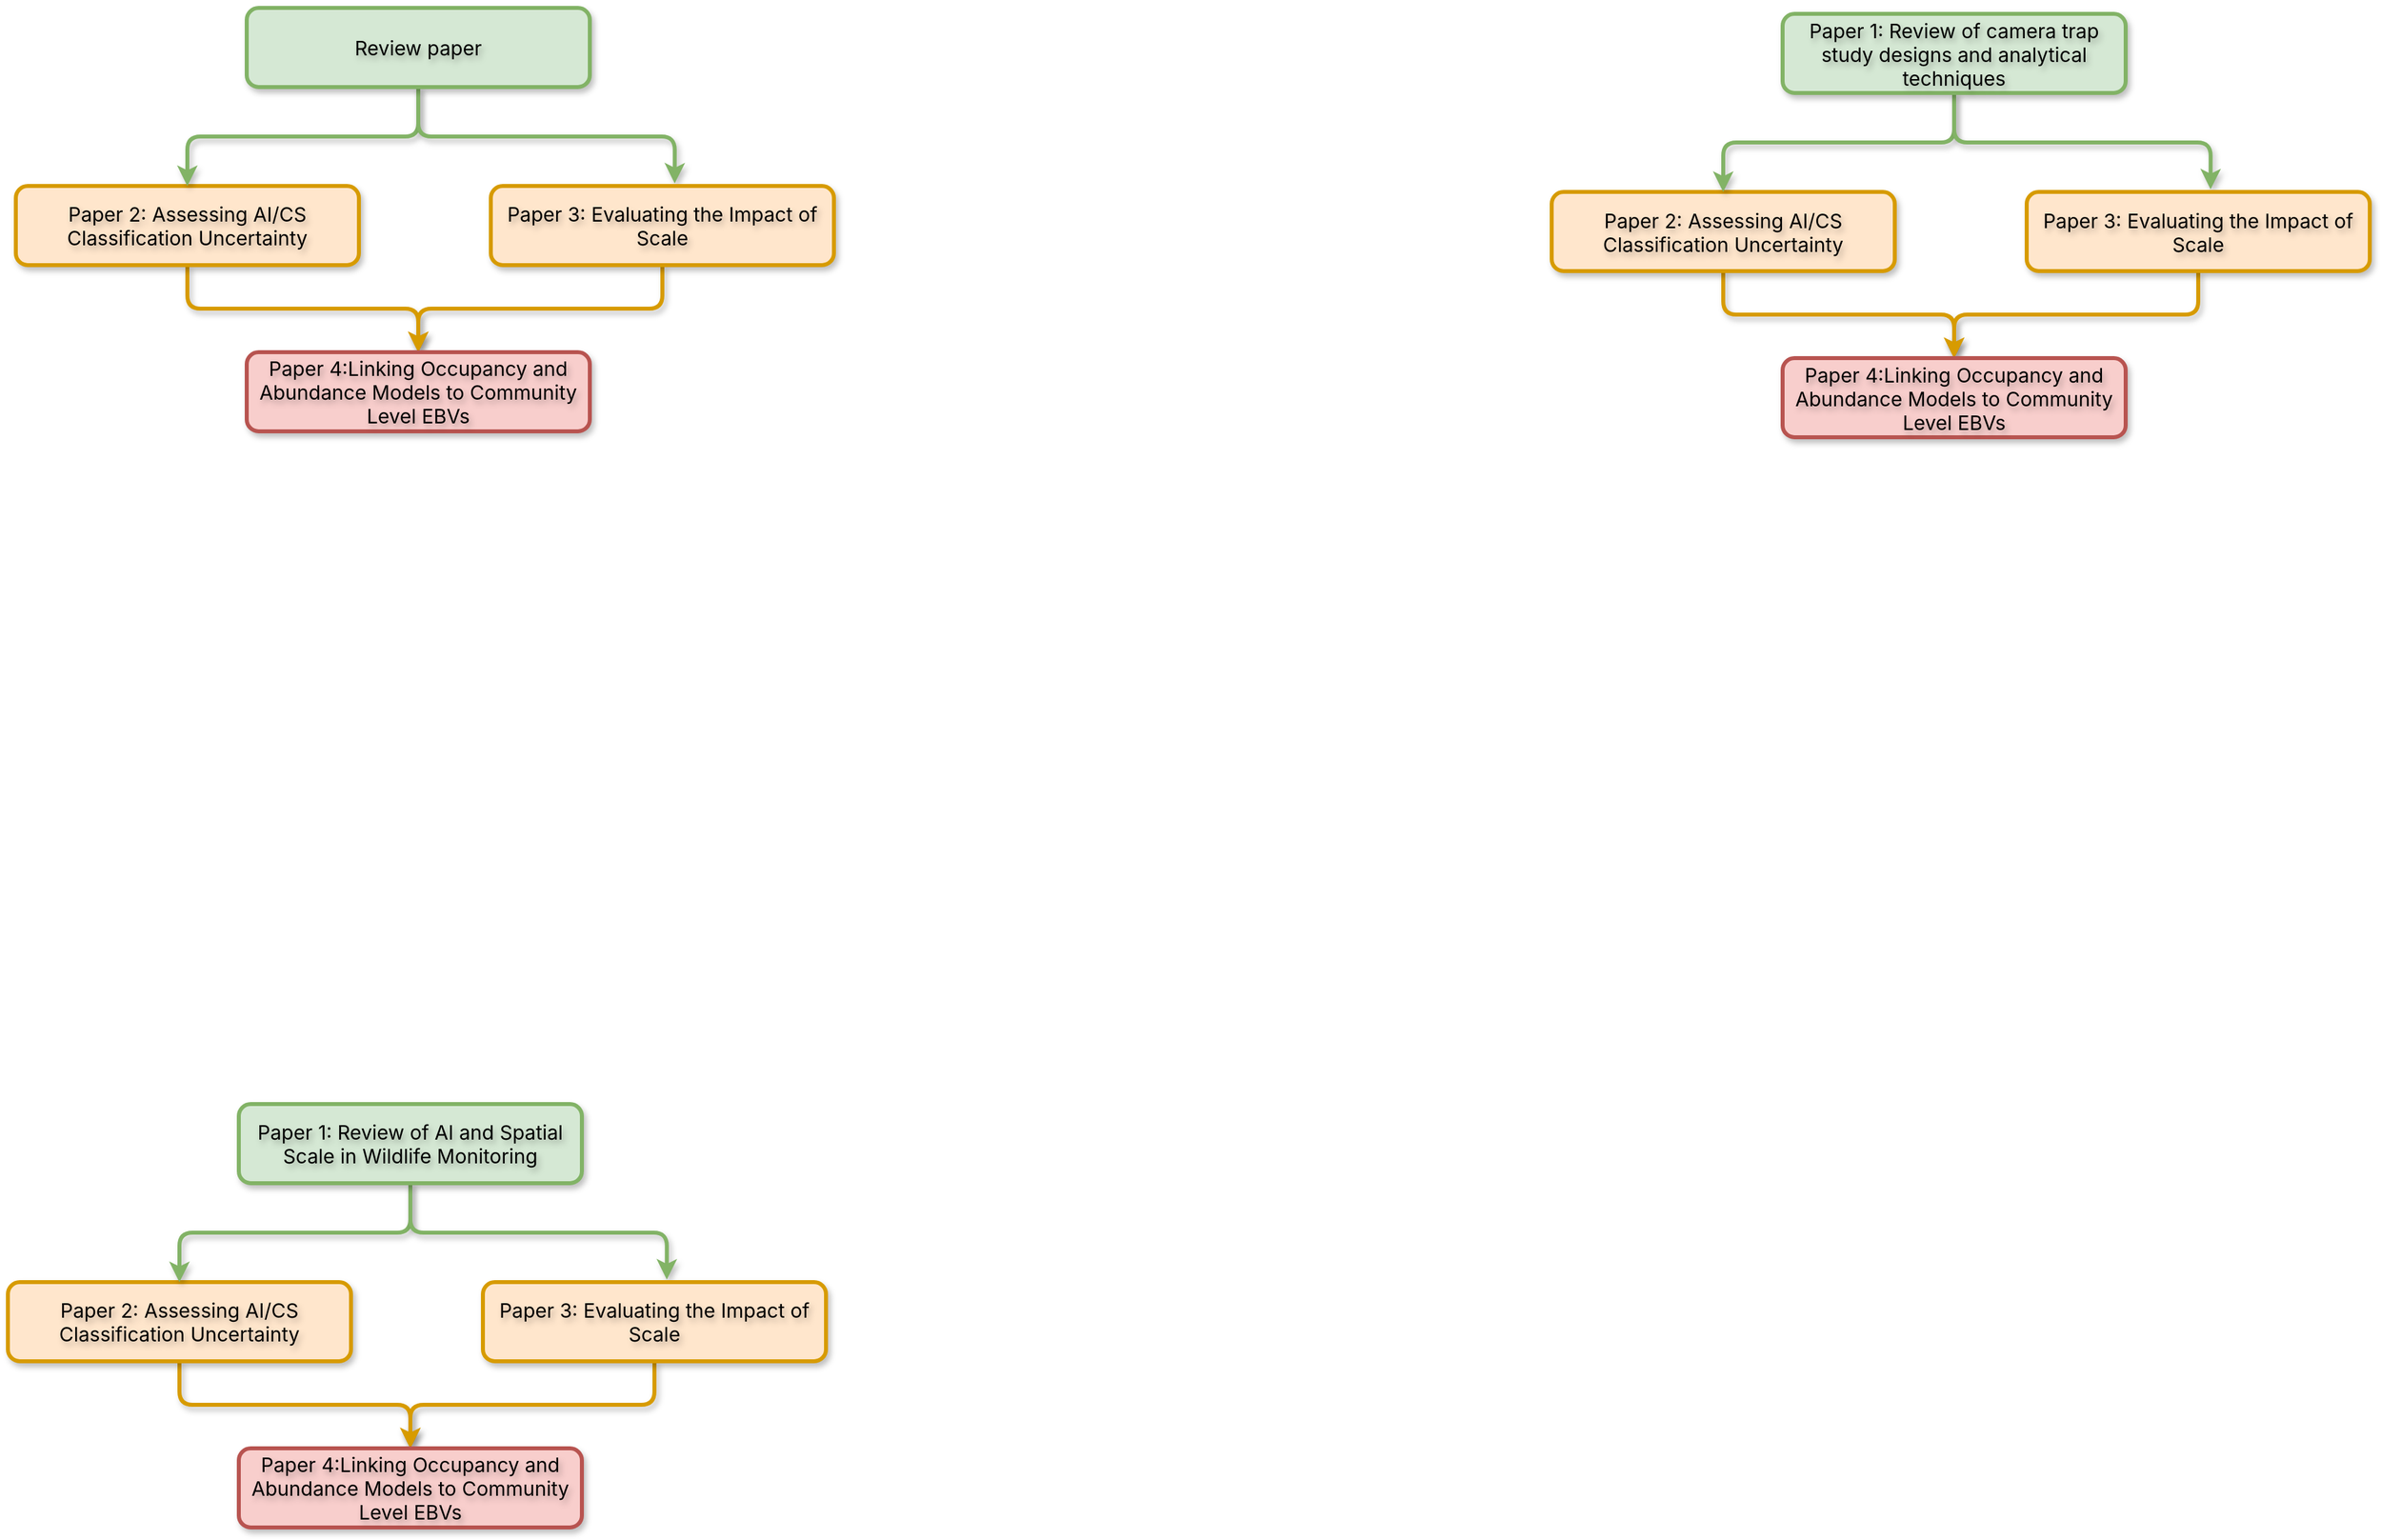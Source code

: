 <mxfile version="24.7.16">
  <diagram name="Page-1" id="8f1ePIv2XLa2bFDYpTJ7">
    <mxGraphModel dx="2813" dy="1052" grid="1" gridSize="10" guides="1" tooltips="1" connect="1" arrows="1" fold="1" page="1" pageScale="1" pageWidth="1169" pageHeight="827" background="none" math="0" shadow="0">
      <root>
        <object label="" id="0">
          <mxCell />
        </object>
        <mxCell id="1" parent="0" />
        <mxCell id="uygCMqcxwyH65SjiUU3_-21" value="" style="edgeStyle=orthogonalEdgeStyle;shape=connector;rounded=1;orthogonalLoop=1;jettySize=auto;html=1;shadow=1;glass=0;strokeColor=#d79b00;strokeWidth=3;align=center;verticalAlign=middle;spacingTop=0;spacing=2;fontFamily=Inter;fontSource=https%3A%2F%2Ffonts.googleapis.com%2Fcss%3Ffamily%3DInter;fontSize=15;fontColor=default;labelBackgroundColor=default;endArrow=classic;fillColor=#ffe6cc;labelBorderColor=none;textShadow=1;" edge="1" parent="1" source="uygCMqcxwyH65SjiUU3_-6" target="uygCMqcxwyH65SjiUU3_-15">
          <mxGeometry relative="1" as="geometry" />
        </mxCell>
        <mxCell id="uygCMqcxwyH65SjiUU3_-6" value="Paper 2: Assessing AI/CS Classification Uncertainty " style="rounded=1;whiteSpace=wrap;html=1;shadow=1;glass=0;strokeColor=#d79b00;strokeWidth=3;align=center;verticalAlign=middle;spacingTop=0;spacing=2;fontFamily=Inter;fontSource=https%3A%2F%2Ffonts.googleapis.com%2Fcss%3Ffamily%3DInter;fontSize=15;fillColor=#ffe6cc;labelBorderColor=none;textShadow=1;" vertex="1" parent="1">
          <mxGeometry x="280" y="384" width="260" height="60" as="geometry" />
        </mxCell>
        <mxCell id="uygCMqcxwyH65SjiUU3_-19" value="" style="edgeStyle=orthogonalEdgeStyle;shape=connector;rounded=1;orthogonalLoop=1;jettySize=auto;html=1;shadow=1;glass=0;strokeColor=#82B366;strokeWidth=3;align=center;verticalAlign=middle;spacingTop=0;spacing=2;fontFamily=Inter;fontSource=https%3A%2F%2Ffonts.googleapis.com%2Fcss%3Ffamily%3DInter;fontSize=15;fontColor=default;labelBackgroundColor=default;endArrow=classic;fillColor=#dae8fc;labelBorderColor=none;textShadow=1;" edge="1" parent="1" source="uygCMqcxwyH65SjiUU3_-9" target="uygCMqcxwyH65SjiUU3_-6">
          <mxGeometry relative="1" as="geometry" />
        </mxCell>
        <mxCell id="uygCMqcxwyH65SjiUU3_-20" value="" style="edgeStyle=orthogonalEdgeStyle;shape=connector;rounded=1;orthogonalLoop=1;jettySize=auto;html=1;shadow=1;glass=0;strokeColor=#82B366;strokeWidth=3;align=center;verticalAlign=middle;spacingTop=0;spacing=2;fontFamily=Inter;fontSource=https%3A%2F%2Ffonts.googleapis.com%2Fcss%3Ffamily%3DInter;fontSize=15;fontColor=default;labelBackgroundColor=default;endArrow=classic;fillColor=#dae8fc;entryX=0.536;entryY=-0.033;entryDx=0;entryDy=0;entryPerimeter=0;labelBorderColor=none;textShadow=1;" edge="1" parent="1" source="uygCMqcxwyH65SjiUU3_-9" target="uygCMqcxwyH65SjiUU3_-14">
          <mxGeometry relative="1" as="geometry" />
        </mxCell>
        <mxCell id="uygCMqcxwyH65SjiUU3_-9" value="Review paper" style="rounded=1;whiteSpace=wrap;html=1;shadow=1;glass=0;strokeColor=#82b366;strokeWidth=3;align=center;verticalAlign=middle;spacingTop=0;spacing=2;fontFamily=Inter;fontSource=https%3A%2F%2Ffonts.googleapis.com%2Fcss%3Ffamily%3DInter;fontSize=15;fillColor=#d5e8d4;labelBorderColor=none;textShadow=1;" vertex="1" parent="1">
          <mxGeometry x="455" y="249" width="260" height="60" as="geometry" />
        </mxCell>
        <mxCell id="uygCMqcxwyH65SjiUU3_-22" value="" style="edgeStyle=orthogonalEdgeStyle;shape=connector;rounded=1;orthogonalLoop=1;jettySize=auto;html=1;shadow=1;glass=0;strokeColor=#d79b00;strokeWidth=3;align=center;verticalAlign=middle;spacingTop=0;spacing=2;fontFamily=Inter;fontSource=https%3A%2F%2Ffonts.googleapis.com%2Fcss%3Ffamily%3DInter;fontSize=15;fontColor=default;labelBackgroundColor=default;endArrow=classic;fillColor=#ffe6cc;labelBorderColor=none;textShadow=1;" edge="1" parent="1" source="uygCMqcxwyH65SjiUU3_-14" target="uygCMqcxwyH65SjiUU3_-15">
          <mxGeometry relative="1" as="geometry" />
        </mxCell>
        <mxCell id="uygCMqcxwyH65SjiUU3_-14" value="Paper 3: Evaluating the Impact of Scale" style="rounded=1;whiteSpace=wrap;html=1;shadow=1;glass=0;strokeColor=#d79b00;strokeWidth=3;align=center;verticalAlign=middle;spacingTop=0;spacing=2;fontFamily=Inter;fontSource=https%3A%2F%2Ffonts.googleapis.com%2Fcss%3Ffamily%3DInter;fontSize=15;fillColor=#ffe6cc;labelBorderColor=none;textShadow=1;" vertex="1" parent="1">
          <mxGeometry x="640" y="384" width="260" height="60" as="geometry" />
        </mxCell>
        <mxCell id="uygCMqcxwyH65SjiUU3_-15" value="Paper 4:Linking Occupancy and Abundance Models to Community Level EBVs " style="rounded=1;whiteSpace=wrap;html=1;shadow=1;glass=0;strokeColor=#b85450;strokeWidth=3;align=center;verticalAlign=middle;spacingTop=0;spacing=2;fontFamily=Inter;fontSource=https%3A%2F%2Ffonts.googleapis.com%2Fcss%3Ffamily%3DInter;fontSize=15;fillColor=#f8cecc;labelBorderColor=none;textShadow=1;" vertex="1" parent="1">
          <mxGeometry x="455" y="510" width="260" height="60" as="geometry" />
        </mxCell>
        <mxCell id="uygCMqcxwyH65SjiUU3_-25" value="" style="edgeStyle=orthogonalEdgeStyle;shape=connector;rounded=1;orthogonalLoop=1;jettySize=auto;html=1;shadow=1;glass=0;strokeColor=#d79b00;strokeWidth=3;align=center;verticalAlign=middle;spacingTop=0;spacing=2;fontFamily=Inter;fontSource=https%3A%2F%2Ffonts.googleapis.com%2Fcss%3Ffamily%3DInter;fontSize=15;fontColor=default;labelBackgroundColor=default;endArrow=classic;fillColor=#ffe6cc;labelBorderColor=none;textShadow=1;" edge="1" source="uygCMqcxwyH65SjiUU3_-26" target="uygCMqcxwyH65SjiUU3_-32" parent="1">
          <mxGeometry relative="1" as="geometry" />
        </mxCell>
        <mxCell id="uygCMqcxwyH65SjiUU3_-26" value="Paper 2: Assessing AI/CS Classification Uncertainty " style="rounded=1;whiteSpace=wrap;html=1;shadow=1;glass=0;strokeColor=#d79b00;strokeWidth=3;align=center;verticalAlign=middle;spacingTop=0;spacing=2;fontFamily=Inter;fontSource=https%3A%2F%2Ffonts.googleapis.com%2Fcss%3Ffamily%3DInter;fontSize=15;fillColor=#ffe6cc;labelBorderColor=none;textShadow=1;" vertex="1" parent="1">
          <mxGeometry x="1444" y="388.5" width="260" height="60" as="geometry" />
        </mxCell>
        <mxCell id="uygCMqcxwyH65SjiUU3_-27" value="" style="edgeStyle=orthogonalEdgeStyle;shape=connector;rounded=1;orthogonalLoop=1;jettySize=auto;html=1;shadow=1;glass=0;strokeColor=#82B366;strokeWidth=3;align=center;verticalAlign=middle;spacingTop=0;spacing=2;fontFamily=Inter;fontSource=https%3A%2F%2Ffonts.googleapis.com%2Fcss%3Ffamily%3DInter;fontSize=15;fontColor=default;labelBackgroundColor=default;endArrow=classic;fillColor=#dae8fc;labelBorderColor=none;textShadow=1;" edge="1" source="uygCMqcxwyH65SjiUU3_-29" target="uygCMqcxwyH65SjiUU3_-26" parent="1">
          <mxGeometry relative="1" as="geometry" />
        </mxCell>
        <mxCell id="uygCMqcxwyH65SjiUU3_-28" value="" style="edgeStyle=orthogonalEdgeStyle;shape=connector;rounded=1;orthogonalLoop=1;jettySize=auto;html=1;shadow=1;glass=0;strokeColor=#82B366;strokeWidth=3;align=center;verticalAlign=middle;spacingTop=0;spacing=2;fontFamily=Inter;fontSource=https%3A%2F%2Ffonts.googleapis.com%2Fcss%3Ffamily%3DInter;fontSize=15;fontColor=default;labelBackgroundColor=default;endArrow=classic;fillColor=#dae8fc;entryX=0.536;entryY=-0.033;entryDx=0;entryDy=0;entryPerimeter=0;labelBorderColor=none;textShadow=1;" edge="1" source="uygCMqcxwyH65SjiUU3_-29" target="uygCMqcxwyH65SjiUU3_-31" parent="1">
          <mxGeometry relative="1" as="geometry" />
        </mxCell>
        <mxCell id="uygCMqcxwyH65SjiUU3_-29" value="Paper 1: Review of camera trap study designs and analytical techniques " style="rounded=1;whiteSpace=wrap;html=1;shadow=1;glass=0;strokeColor=#82b366;strokeWidth=3;align=center;verticalAlign=middle;spacingTop=0;spacing=2;fontFamily=Inter;fontSource=https%3A%2F%2Ffonts.googleapis.com%2Fcss%3Ffamily%3DInter;fontSize=15;fillColor=#d5e8d4;labelBorderColor=none;textShadow=1;" vertex="1" parent="1">
          <mxGeometry x="1619" y="253.5" width="260" height="60" as="geometry" />
        </mxCell>
        <mxCell id="uygCMqcxwyH65SjiUU3_-30" value="" style="edgeStyle=orthogonalEdgeStyle;shape=connector;rounded=1;orthogonalLoop=1;jettySize=auto;html=1;shadow=1;glass=0;strokeColor=#d79b00;strokeWidth=3;align=center;verticalAlign=middle;spacingTop=0;spacing=2;fontFamily=Inter;fontSource=https%3A%2F%2Ffonts.googleapis.com%2Fcss%3Ffamily%3DInter;fontSize=15;fontColor=default;labelBackgroundColor=default;endArrow=classic;fillColor=#ffe6cc;labelBorderColor=none;textShadow=1;" edge="1" source="uygCMqcxwyH65SjiUU3_-31" target="uygCMqcxwyH65SjiUU3_-32" parent="1">
          <mxGeometry relative="1" as="geometry" />
        </mxCell>
        <mxCell id="uygCMqcxwyH65SjiUU3_-31" value="Paper 3: Evaluating the Impact of Scale" style="rounded=1;whiteSpace=wrap;html=1;shadow=1;glass=0;strokeColor=#d79b00;strokeWidth=3;align=center;verticalAlign=middle;spacingTop=0;spacing=2;fontFamily=Inter;fontSource=https%3A%2F%2Ffonts.googleapis.com%2Fcss%3Ffamily%3DInter;fontSize=15;fillColor=#ffe6cc;labelBorderColor=none;textShadow=1;" vertex="1" parent="1">
          <mxGeometry x="1804" y="388.5" width="260" height="60" as="geometry" />
        </mxCell>
        <mxCell id="uygCMqcxwyH65SjiUU3_-32" value="Paper 4:Linking Occupancy and Abundance Models to Community Level EBVs " style="rounded=1;whiteSpace=wrap;html=1;shadow=1;glass=0;strokeColor=#b85450;strokeWidth=3;align=center;verticalAlign=middle;spacingTop=0;spacing=2;fontFamily=Inter;fontSource=https%3A%2F%2Ffonts.googleapis.com%2Fcss%3Ffamily%3DInter;fontSize=15;fillColor=#f8cecc;labelBorderColor=none;textShadow=1;" vertex="1" parent="1">
          <mxGeometry x="1619" y="514.5" width="260" height="60" as="geometry" />
        </mxCell>
        <mxCell id="uygCMqcxwyH65SjiUU3_-33" value="" style="edgeStyle=orthogonalEdgeStyle;shape=connector;rounded=1;orthogonalLoop=1;jettySize=auto;html=1;shadow=1;glass=0;strokeColor=#d79b00;strokeWidth=3;align=center;verticalAlign=middle;spacingTop=0;spacing=2;fontFamily=Inter;fontSource=https%3A%2F%2Ffonts.googleapis.com%2Fcss%3Ffamily%3DInter;fontSize=15;fontColor=default;labelBackgroundColor=default;endArrow=classic;fillColor=#ffe6cc;labelBorderColor=none;textShadow=1;" edge="1" source="uygCMqcxwyH65SjiUU3_-34" target="uygCMqcxwyH65SjiUU3_-40" parent="1">
          <mxGeometry relative="1" as="geometry" />
        </mxCell>
        <mxCell id="uygCMqcxwyH65SjiUU3_-34" value="Paper 2: Assessing AI/CS Classification Uncertainty " style="rounded=1;whiteSpace=wrap;html=1;shadow=1;glass=0;strokeColor=#d79b00;strokeWidth=3;align=center;verticalAlign=middle;spacingTop=0;spacing=2;fontFamily=Inter;fontSource=https%3A%2F%2Ffonts.googleapis.com%2Fcss%3Ffamily%3DInter;fontSize=15;fillColor=#ffe6cc;labelBorderColor=none;textShadow=1;" vertex="1" parent="1">
          <mxGeometry x="274" y="1215" width="260" height="60" as="geometry" />
        </mxCell>
        <mxCell id="uygCMqcxwyH65SjiUU3_-35" value="" style="edgeStyle=orthogonalEdgeStyle;shape=connector;rounded=1;orthogonalLoop=1;jettySize=auto;html=1;shadow=1;glass=0;strokeColor=#82B366;strokeWidth=3;align=center;verticalAlign=middle;spacingTop=0;spacing=2;fontFamily=Inter;fontSource=https%3A%2F%2Ffonts.googleapis.com%2Fcss%3Ffamily%3DInter;fontSize=15;fontColor=default;labelBackgroundColor=default;endArrow=classic;fillColor=#dae8fc;labelBorderColor=none;textShadow=1;" edge="1" source="uygCMqcxwyH65SjiUU3_-37" target="uygCMqcxwyH65SjiUU3_-34" parent="1">
          <mxGeometry relative="1" as="geometry" />
        </mxCell>
        <mxCell id="uygCMqcxwyH65SjiUU3_-36" value="" style="edgeStyle=orthogonalEdgeStyle;shape=connector;rounded=1;orthogonalLoop=1;jettySize=auto;html=1;shadow=1;glass=0;strokeColor=#82B366;strokeWidth=3;align=center;verticalAlign=middle;spacingTop=0;spacing=2;fontFamily=Inter;fontSource=https%3A%2F%2Ffonts.googleapis.com%2Fcss%3Ffamily%3DInter;fontSize=15;fontColor=default;labelBackgroundColor=default;endArrow=classic;fillColor=#dae8fc;entryX=0.536;entryY=-0.033;entryDx=0;entryDy=0;entryPerimeter=0;labelBorderColor=none;textShadow=1;" edge="1" source="uygCMqcxwyH65SjiUU3_-37" target="uygCMqcxwyH65SjiUU3_-39" parent="1">
          <mxGeometry relative="1" as="geometry" />
        </mxCell>
        <mxCell id="uygCMqcxwyH65SjiUU3_-37" value="Paper 1: Review of AI and Spatial Scale in Wildlife Monitoring " style="rounded=1;whiteSpace=wrap;html=1;shadow=1;glass=0;strokeColor=#82b366;strokeWidth=3;align=center;verticalAlign=middle;spacingTop=0;spacing=2;fontFamily=Inter;fontSource=https%3A%2F%2Ffonts.googleapis.com%2Fcss%3Ffamily%3DInter;fontSize=15;fillColor=#d5e8d4;labelBorderColor=none;textShadow=1;" vertex="1" parent="1">
          <mxGeometry x="449" y="1080" width="260" height="60" as="geometry" />
        </mxCell>
        <mxCell id="uygCMqcxwyH65SjiUU3_-38" value="" style="edgeStyle=orthogonalEdgeStyle;shape=connector;rounded=1;orthogonalLoop=1;jettySize=auto;html=1;shadow=1;glass=0;strokeColor=#d79b00;strokeWidth=3;align=center;verticalAlign=middle;spacingTop=0;spacing=2;fontFamily=Inter;fontSource=https%3A%2F%2Ffonts.googleapis.com%2Fcss%3Ffamily%3DInter;fontSize=15;fontColor=default;labelBackgroundColor=default;endArrow=classic;fillColor=#ffe6cc;labelBorderColor=none;textShadow=1;" edge="1" source="uygCMqcxwyH65SjiUU3_-39" target="uygCMqcxwyH65SjiUU3_-40" parent="1">
          <mxGeometry relative="1" as="geometry" />
        </mxCell>
        <mxCell id="uygCMqcxwyH65SjiUU3_-39" value="Paper 3: Evaluating the Impact of Scale" style="rounded=1;whiteSpace=wrap;html=1;shadow=1;glass=0;strokeColor=#d79b00;strokeWidth=3;align=center;verticalAlign=middle;spacingTop=0;spacing=2;fontFamily=Inter;fontSource=https%3A%2F%2Ffonts.googleapis.com%2Fcss%3Ffamily%3DInter;fontSize=15;fillColor=#ffe6cc;labelBorderColor=none;textShadow=1;" vertex="1" parent="1">
          <mxGeometry x="634" y="1215" width="260" height="60" as="geometry" />
        </mxCell>
        <mxCell id="uygCMqcxwyH65SjiUU3_-40" value="Paper 4:Linking Occupancy and Abundance Models to Community Level EBVs " style="rounded=1;whiteSpace=wrap;html=1;shadow=1;glass=0;strokeColor=#b85450;strokeWidth=3;align=center;verticalAlign=middle;spacingTop=0;spacing=2;fontFamily=Inter;fontSource=https%3A%2F%2Ffonts.googleapis.com%2Fcss%3Ffamily%3DInter;fontSize=15;fillColor=#f8cecc;labelBorderColor=none;textShadow=1;" vertex="1" parent="1">
          <mxGeometry x="449" y="1341" width="260" height="60" as="geometry" />
        </mxCell>
      </root>
    </mxGraphModel>
  </diagram>
</mxfile>
